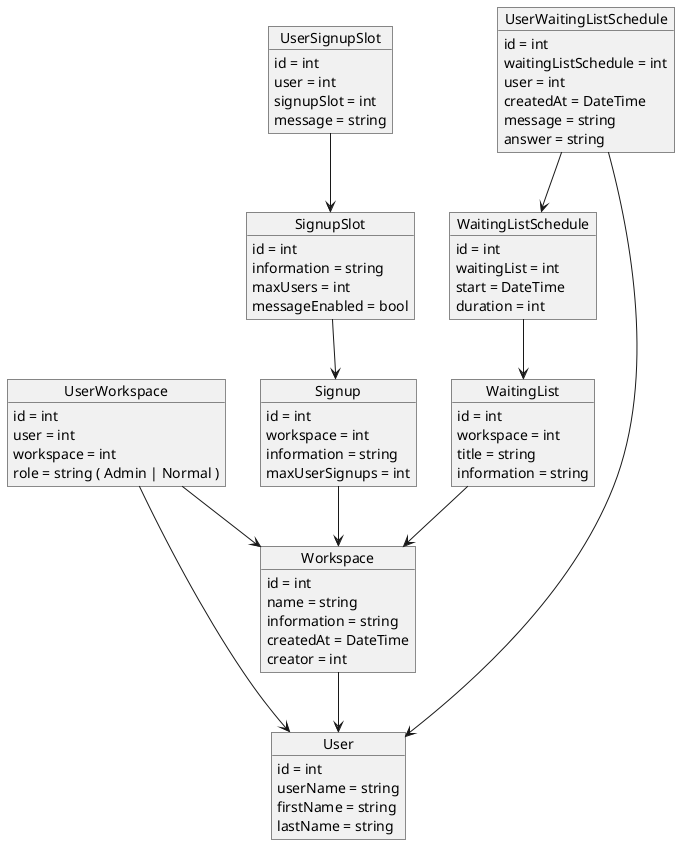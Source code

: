 @startuml
object User {
    id = int 
    userName = string
    firstName = string
    lastName = string
}

object Workspace {
    id = int
    name = string
    information = string 
    createdAt = DateTime
    creator = int
}

object UserWorkspace {
    id = int
    user = int
    workspace = int
    role = string ( Admin | Normal )
}

object WaitingList {
    id = int
    workspace = int
    title = string  
    information = string
}

object WaitingListSchedule {
    id = int
    waitingList = int
    start = DateTime
    duration = int
}

object UserWaitingListSchedule {
    id = int
    waitingListSchedule = int
    user = int
    createdAt = DateTime 
    message = string
    answer = string
}

object Signup {
    id = int
    workspace = int
    information = string
    maxUserSignups = int
}

object SignupSlot {
    id = int
    information = string
    maxUsers = int
    messageEnabled = bool
}

object UserSignupSlot {
    id = int
    user = int
    signupSlot = int
    message = string
}


Workspace --> User


UserWorkspace --> User
UserWorkspace --> Workspace

WaitingList --> Workspace

WaitingListSchedule --> WaitingList

UserWaitingListSchedule --> User
UserWaitingListSchedule --> WaitingListSchedule

Signup --> Workspace

SignupSlot --> Signup

UserSignupSlot --> SignupSlot

@enduml
